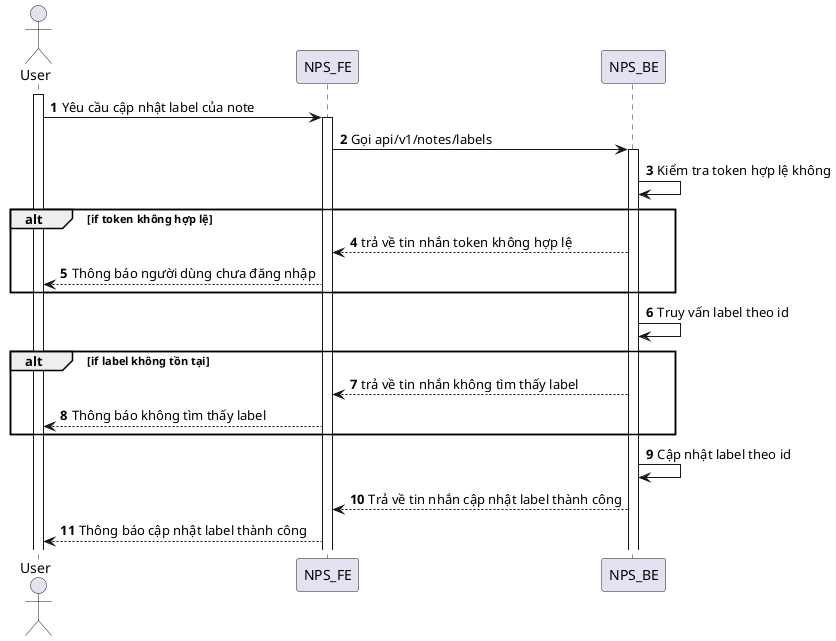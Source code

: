 @startuml
autonumber
actor User
activate User
User -> NPS_FE: Yêu cầu cập nhật label của note
activate NPS_FE
NPS_FE -> NPS_BE: Gọi api/v1/notes/labels
activate NPS_BE
NPS_BE -> NPS_BE: Kiểm tra token hợp lệ không
alt if token không hợp lệ
NPS_BE --> NPS_FE: trả về tin nhắn token không hợp lệ
NPS_FE --> User: Thông báo người dùng chưa đăng nhập
end
NPS_BE -> NPS_BE: Truy vấn label theo id
alt if label không tồn tại
NPS_BE --> NPS_FE: trả về tin nhắn không tìm thấy label
NPS_FE --> User: Thông báo không tìm thấy label
end
NPS_BE -> NPS_BE: Cập nhật label theo id
NPS_BE --> NPS_FE: Trả về tin nhắn cập nhật label thành công
NPS_FE --> User: Thông báo cập nhật label thành công
@enduml